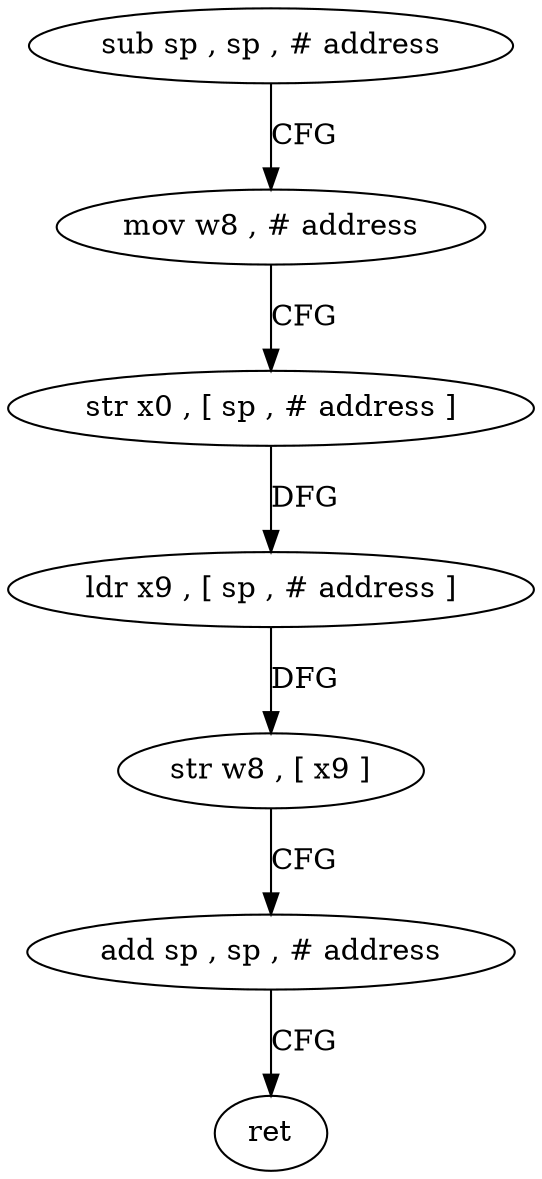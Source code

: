 digraph "func" {
"4275912" [label = "sub sp , sp , # address" ]
"4275916" [label = "mov w8 , # address" ]
"4275920" [label = "str x0 , [ sp , # address ]" ]
"4275924" [label = "ldr x9 , [ sp , # address ]" ]
"4275928" [label = "str w8 , [ x9 ]" ]
"4275932" [label = "add sp , sp , # address" ]
"4275936" [label = "ret" ]
"4275912" -> "4275916" [ label = "CFG" ]
"4275916" -> "4275920" [ label = "CFG" ]
"4275920" -> "4275924" [ label = "DFG" ]
"4275924" -> "4275928" [ label = "DFG" ]
"4275928" -> "4275932" [ label = "CFG" ]
"4275932" -> "4275936" [ label = "CFG" ]
}
